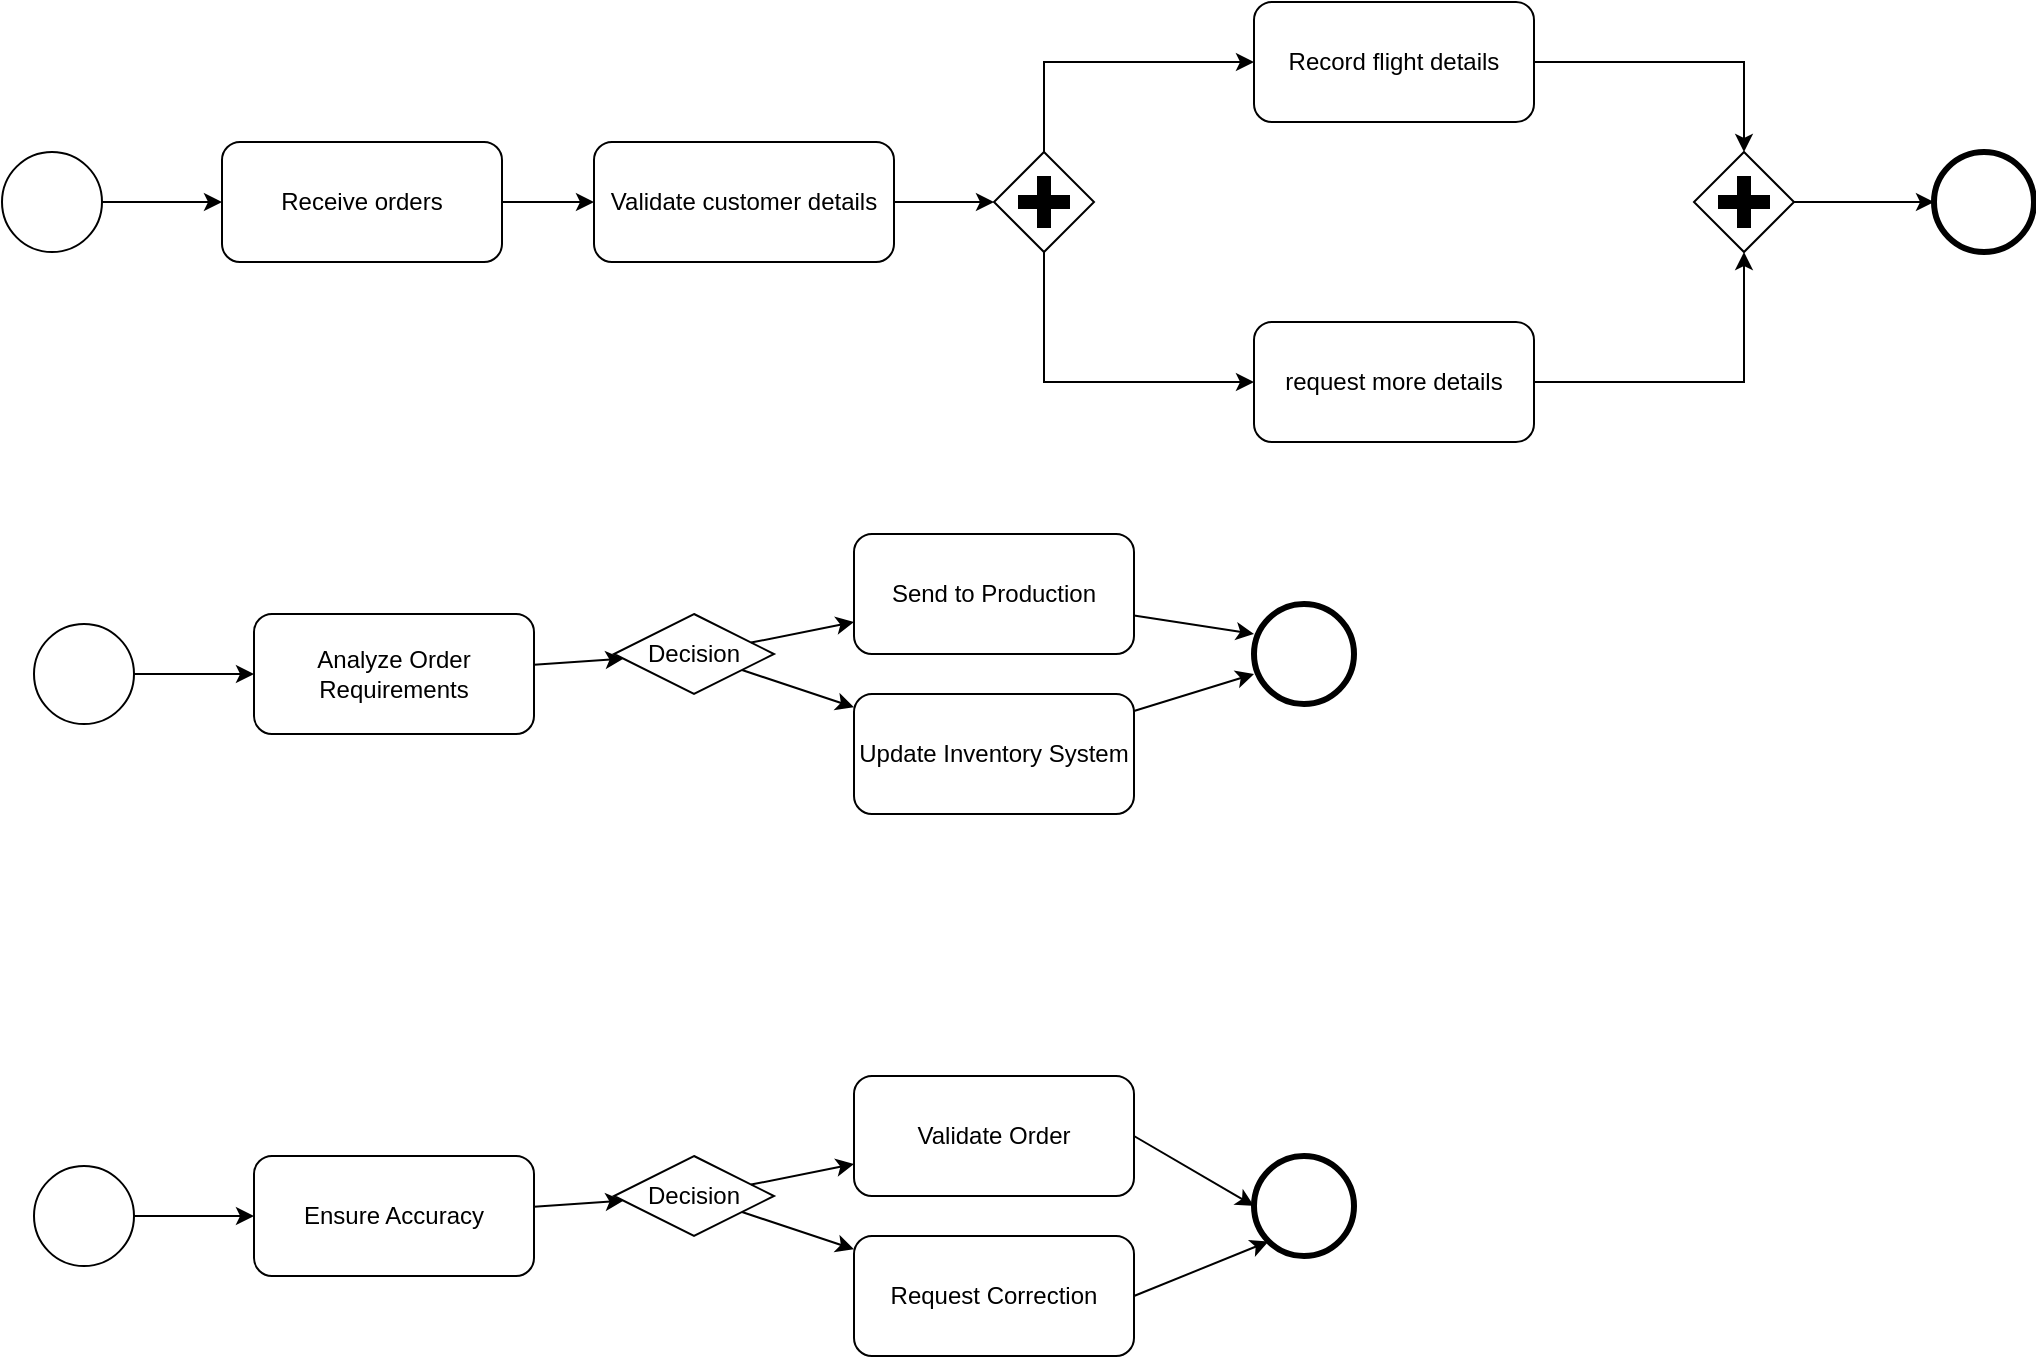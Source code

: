 <mxfile version="25.0.3">
  <diagram name="Order Processing BPMN" id="rd7N2ADgP0BqzEK0l8f2">
    <mxGraphModel dx="1221" dy="725" grid="1" gridSize="10" guides="1" tooltips="1" connect="1" arrows="1" fold="1" page="1" pageScale="1" pageWidth="827" pageHeight="1169" math="0" shadow="0">
      <root>
        <mxCell id="0" />
        <mxCell id="1" parent="0" />
        <mxCell id="YpoTtZVR7BKUe61PlGft-35" value="Receive orders" style="rounded=1;whiteSpace=wrap;html=1;" vertex="1" parent="1">
          <mxGeometry x="204" y="100" width="140" height="60" as="geometry" />
        </mxCell>
        <mxCell id="YpoTtZVR7BKUe61PlGft-36" value="Validate customer details" style="rounded=1;whiteSpace=wrap;html=1;" vertex="1" parent="1">
          <mxGeometry x="390" y="100" width="150" height="60" as="geometry" />
        </mxCell>
        <mxCell id="YpoTtZVR7BKUe61PlGft-38" value="Record flight details" style="rounded=1;whiteSpace=wrap;html=1;" vertex="1" parent="1">
          <mxGeometry x="720" y="30" width="140" height="60" as="geometry" />
        </mxCell>
        <mxCell id="YpoTtZVR7BKUe61PlGft-39" value="request more details" style="rounded=1;whiteSpace=wrap;html=1;" vertex="1" parent="1">
          <mxGeometry x="720" y="190" width="140" height="60" as="geometry" />
        </mxCell>
        <mxCell id="YpoTtZVR7BKUe61PlGft-42" edge="1" parent="1" source="YpoTtZVR7BKUe61PlGft-35" target="YpoTtZVR7BKUe61PlGft-36">
          <mxGeometry relative="1" as="geometry" />
        </mxCell>
        <mxCell id="YpoTtZVR7BKUe61PlGft-43" style="entryX=0;entryY=0.5;entryDx=0;entryDy=0;entryPerimeter=0;" edge="1" parent="1" source="YpoTtZVR7BKUe61PlGft-36" target="YpoTtZVR7BKUe61PlGft-84">
          <mxGeometry relative="1" as="geometry">
            <mxPoint x="584.571" y="122.286" as="targetPoint" />
          </mxGeometry>
        </mxCell>
        <mxCell id="YpoTtZVR7BKUe61PlGft-48" value="Analyze Order Requirements" style="rounded=1;whiteSpace=wrap;html=1;" vertex="1" parent="1">
          <mxGeometry x="220" y="336" width="140" height="60" as="geometry" />
        </mxCell>
        <mxCell id="YpoTtZVR7BKUe61PlGft-49" value="Decision" style="rhombus;whiteSpace=wrap;html=1;" vertex="1" parent="1">
          <mxGeometry x="400" y="336" width="80" height="40" as="geometry" />
        </mxCell>
        <mxCell id="YpoTtZVR7BKUe61PlGft-50" value="Send to Production" style="rounded=1;whiteSpace=wrap;html=1;" vertex="1" parent="1">
          <mxGeometry x="520" y="296" width="140" height="60" as="geometry" />
        </mxCell>
        <mxCell id="YpoTtZVR7BKUe61PlGft-51" value="Update Inventory System" style="rounded=1;whiteSpace=wrap;html=1;" vertex="1" parent="1">
          <mxGeometry x="520" y="376" width="140" height="60" as="geometry" />
        </mxCell>
        <mxCell id="YpoTtZVR7BKUe61PlGft-54" edge="1" parent="1" source="YpoTtZVR7BKUe61PlGft-48" target="YpoTtZVR7BKUe61PlGft-49">
          <mxGeometry relative="1" as="geometry" />
        </mxCell>
        <mxCell id="YpoTtZVR7BKUe61PlGft-55" edge="1" parent="1" source="YpoTtZVR7BKUe61PlGft-49" target="YpoTtZVR7BKUe61PlGft-50">
          <mxGeometry relative="1" as="geometry" />
        </mxCell>
        <mxCell id="YpoTtZVR7BKUe61PlGft-56" edge="1" parent="1" source="YpoTtZVR7BKUe61PlGft-49" target="YpoTtZVR7BKUe61PlGft-51">
          <mxGeometry relative="1" as="geometry" />
        </mxCell>
        <mxCell id="YpoTtZVR7BKUe61PlGft-57" edge="1" parent="1" source="YpoTtZVR7BKUe61PlGft-50">
          <mxGeometry relative="1" as="geometry">
            <mxPoint x="720" y="346" as="targetPoint" />
          </mxGeometry>
        </mxCell>
        <mxCell id="YpoTtZVR7BKUe61PlGft-58" edge="1" parent="1" source="YpoTtZVR7BKUe61PlGft-51">
          <mxGeometry relative="1" as="geometry">
            <mxPoint x="720" y="366" as="targetPoint" />
          </mxGeometry>
        </mxCell>
        <mxCell id="YpoTtZVR7BKUe61PlGft-60" value="Ensure Accuracy" style="rounded=1;whiteSpace=wrap;html=1;" vertex="1" parent="1">
          <mxGeometry x="220" y="607" width="140" height="60" as="geometry" />
        </mxCell>
        <mxCell id="YpoTtZVR7BKUe61PlGft-61" value="Decision" style="rhombus;whiteSpace=wrap;html=1;" vertex="1" parent="1">
          <mxGeometry x="400" y="607" width="80" height="40" as="geometry" />
        </mxCell>
        <mxCell id="YpoTtZVR7BKUe61PlGft-62" value="Validate Order" style="rounded=1;whiteSpace=wrap;html=1;" vertex="1" parent="1">
          <mxGeometry x="520" y="567" width="140" height="60" as="geometry" />
        </mxCell>
        <mxCell id="YpoTtZVR7BKUe61PlGft-63" value="Request Correction" style="rounded=1;whiteSpace=wrap;html=1;" vertex="1" parent="1">
          <mxGeometry x="520" y="647" width="140" height="60" as="geometry" />
        </mxCell>
        <mxCell id="YpoTtZVR7BKUe61PlGft-66" edge="1" parent="1" source="YpoTtZVR7BKUe61PlGft-60" target="YpoTtZVR7BKUe61PlGft-61">
          <mxGeometry relative="1" as="geometry" />
        </mxCell>
        <mxCell id="YpoTtZVR7BKUe61PlGft-67" edge="1" parent="1" source="YpoTtZVR7BKUe61PlGft-61" target="YpoTtZVR7BKUe61PlGft-62">
          <mxGeometry relative="1" as="geometry" />
        </mxCell>
        <mxCell id="YpoTtZVR7BKUe61PlGft-68" edge="1" parent="1" source="YpoTtZVR7BKUe61PlGft-61" target="YpoTtZVR7BKUe61PlGft-63">
          <mxGeometry relative="1" as="geometry" />
        </mxCell>
        <mxCell id="YpoTtZVR7BKUe61PlGft-69" style="entryX=0;entryY=0.5;entryDx=0;entryDy=0;entryPerimeter=0;exitX=1;exitY=0.5;exitDx=0;exitDy=0;" edge="1" parent="1" source="YpoTtZVR7BKUe61PlGft-62" target="YpoTtZVR7BKUe61PlGft-81">
          <mxGeometry relative="1" as="geometry">
            <mxPoint x="683.682" y="618.619" as="targetPoint" />
          </mxGeometry>
        </mxCell>
        <mxCell id="YpoTtZVR7BKUe61PlGft-70" style="exitX=1;exitY=0.5;exitDx=0;exitDy=0;entryX=0.145;entryY=0.855;entryDx=0;entryDy=0;entryPerimeter=0;" edge="1" parent="1" source="YpoTtZVR7BKUe61PlGft-63" target="YpoTtZVR7BKUe61PlGft-81">
          <mxGeometry relative="1" as="geometry">
            <mxPoint x="688.295" y="639.194" as="targetPoint" />
          </mxGeometry>
        </mxCell>
        <mxCell id="YpoTtZVR7BKUe61PlGft-75" style="edgeStyle=orthogonalEdgeStyle;rounded=0;orthogonalLoop=1;jettySize=auto;html=1;entryX=0;entryY=0.5;entryDx=0;entryDy=0;" edge="1" parent="1" source="YpoTtZVR7BKUe61PlGft-71" target="YpoTtZVR7BKUe61PlGft-35">
          <mxGeometry relative="1" as="geometry" />
        </mxCell>
        <mxCell id="YpoTtZVR7BKUe61PlGft-71" value="" style="points=[[0.145,0.145,0],[0.5,0,0],[0.855,0.145,0],[1,0.5,0],[0.855,0.855,0],[0.5,1,0],[0.145,0.855,0],[0,0.5,0]];shape=mxgraph.bpmn.event;html=1;verticalLabelPosition=bottom;labelBackgroundColor=#ffffff;verticalAlign=top;align=center;perimeter=ellipsePerimeter;outlineConnect=0;aspect=fixed;outline=standard;symbol=general;" vertex="1" parent="1">
          <mxGeometry x="94" y="105" width="50" height="50" as="geometry" />
        </mxCell>
        <mxCell id="YpoTtZVR7BKUe61PlGft-72" value="" style="points=[[0.145,0.145,0],[0.5,0,0],[0.855,0.145,0],[1,0.5,0],[0.855,0.855,0],[0.5,1,0],[0.145,0.855,0],[0,0.5,0]];shape=mxgraph.bpmn.event;html=1;verticalLabelPosition=bottom;labelBackgroundColor=#ffffff;verticalAlign=top;align=center;perimeter=ellipsePerimeter;outlineConnect=0;aspect=fixed;outline=end;symbol=terminate2;" vertex="1" parent="1">
          <mxGeometry x="1060" y="105" width="50" height="50" as="geometry" />
        </mxCell>
        <mxCell id="YpoTtZVR7BKUe61PlGft-76" style="edgeStyle=orthogonalEdgeStyle;rounded=0;orthogonalLoop=1;jettySize=auto;html=1;entryX=0;entryY=0.5;entryDx=0;entryDy=0;" edge="1" parent="1" source="YpoTtZVR7BKUe61PlGft-77">
          <mxGeometry relative="1" as="geometry">
            <mxPoint x="220" y="366" as="targetPoint" />
          </mxGeometry>
        </mxCell>
        <mxCell id="YpoTtZVR7BKUe61PlGft-77" value="" style="points=[[0.145,0.145,0],[0.5,0,0],[0.855,0.145,0],[1,0.5,0],[0.855,0.855,0],[0.5,1,0],[0.145,0.855,0],[0,0.5,0]];shape=mxgraph.bpmn.event;html=1;verticalLabelPosition=bottom;labelBackgroundColor=#ffffff;verticalAlign=top;align=center;perimeter=ellipsePerimeter;outlineConnect=0;aspect=fixed;outline=standard;symbol=general;" vertex="1" parent="1">
          <mxGeometry x="110" y="341" width="50" height="50" as="geometry" />
        </mxCell>
        <mxCell id="YpoTtZVR7BKUe61PlGft-78" style="edgeStyle=orthogonalEdgeStyle;rounded=0;orthogonalLoop=1;jettySize=auto;html=1;entryX=0;entryY=0.5;entryDx=0;entryDy=0;" edge="1" parent="1" source="YpoTtZVR7BKUe61PlGft-79">
          <mxGeometry relative="1" as="geometry">
            <mxPoint x="220" y="637" as="targetPoint" />
          </mxGeometry>
        </mxCell>
        <mxCell id="YpoTtZVR7BKUe61PlGft-79" value="" style="points=[[0.145,0.145,0],[0.5,0,0],[0.855,0.145,0],[1,0.5,0],[0.855,0.855,0],[0.5,1,0],[0.145,0.855,0],[0,0.5,0]];shape=mxgraph.bpmn.event;html=1;verticalLabelPosition=bottom;labelBackgroundColor=#ffffff;verticalAlign=top;align=center;perimeter=ellipsePerimeter;outlineConnect=0;aspect=fixed;outline=standard;symbol=general;" vertex="1" parent="1">
          <mxGeometry x="110" y="612" width="50" height="50" as="geometry" />
        </mxCell>
        <mxCell id="YpoTtZVR7BKUe61PlGft-80" value="" style="points=[[0.145,0.145,0],[0.5,0,0],[0.855,0.145,0],[1,0.5,0],[0.855,0.855,0],[0.5,1,0],[0.145,0.855,0],[0,0.5,0]];shape=mxgraph.bpmn.event;html=1;verticalLabelPosition=bottom;labelBackgroundColor=#ffffff;verticalAlign=top;align=center;perimeter=ellipsePerimeter;outlineConnect=0;aspect=fixed;outline=end;symbol=terminate2;" vertex="1" parent="1">
          <mxGeometry x="720" y="331" width="50" height="50" as="geometry" />
        </mxCell>
        <mxCell id="YpoTtZVR7BKUe61PlGft-81" value="" style="points=[[0.145,0.145,0],[0.5,0,0],[0.855,0.145,0],[1,0.5,0],[0.855,0.855,0],[0.5,1,0],[0.145,0.855,0],[0,0.5,0]];shape=mxgraph.bpmn.event;html=1;verticalLabelPosition=bottom;labelBackgroundColor=#ffffff;verticalAlign=top;align=center;perimeter=ellipsePerimeter;outlineConnect=0;aspect=fixed;outline=end;symbol=terminate2;" vertex="1" parent="1">
          <mxGeometry x="720" y="607" width="50" height="50" as="geometry" />
        </mxCell>
        <mxCell id="YpoTtZVR7BKUe61PlGft-85" style="edgeStyle=orthogonalEdgeStyle;rounded=0;orthogonalLoop=1;jettySize=auto;html=1;entryX=0;entryY=0.5;entryDx=0;entryDy=0;exitX=0.5;exitY=0;exitDx=0;exitDy=0;exitPerimeter=0;" edge="1" parent="1" source="YpoTtZVR7BKUe61PlGft-84" target="YpoTtZVR7BKUe61PlGft-38">
          <mxGeometry relative="1" as="geometry" />
        </mxCell>
        <mxCell id="YpoTtZVR7BKUe61PlGft-86" style="edgeStyle=orthogonalEdgeStyle;rounded=0;orthogonalLoop=1;jettySize=auto;html=1;entryX=0;entryY=0.5;entryDx=0;entryDy=0;exitX=0.5;exitY=1;exitDx=0;exitDy=0;exitPerimeter=0;" edge="1" parent="1" source="YpoTtZVR7BKUe61PlGft-84" target="YpoTtZVR7BKUe61PlGft-39">
          <mxGeometry relative="1" as="geometry" />
        </mxCell>
        <mxCell id="YpoTtZVR7BKUe61PlGft-84" value="" style="points=[[0.25,0.25,0],[0.5,0,0],[0.75,0.25,0],[1,0.5,0],[0.75,0.75,0],[0.5,1,0],[0.25,0.75,0],[0,0.5,0]];shape=mxgraph.bpmn.gateway2;html=1;verticalLabelPosition=bottom;labelBackgroundColor=#ffffff;verticalAlign=top;align=center;perimeter=rhombusPerimeter;outlineConnect=0;outline=none;symbol=none;gwType=parallel;" vertex="1" parent="1">
          <mxGeometry x="590" y="105" width="50" height="50" as="geometry" />
        </mxCell>
        <mxCell id="YpoTtZVR7BKUe61PlGft-90" value="" style="edgeStyle=orthogonalEdgeStyle;rounded=0;orthogonalLoop=1;jettySize=auto;html=1;" edge="1" parent="1" source="YpoTtZVR7BKUe61PlGft-87" target="YpoTtZVR7BKUe61PlGft-72">
          <mxGeometry relative="1" as="geometry" />
        </mxCell>
        <mxCell id="YpoTtZVR7BKUe61PlGft-87" value="" style="points=[[0.25,0.25,0],[0.5,0,0],[0.75,0.25,0],[1,0.5,0],[0.75,0.75,0],[0.5,1,0],[0.25,0.75,0],[0,0.5,0]];shape=mxgraph.bpmn.gateway2;html=1;verticalLabelPosition=bottom;labelBackgroundColor=#ffffff;verticalAlign=top;align=center;perimeter=rhombusPerimeter;outlineConnect=0;outline=none;symbol=none;gwType=parallel;" vertex="1" parent="1">
          <mxGeometry x="940" y="105" width="50" height="50" as="geometry" />
        </mxCell>
        <mxCell id="YpoTtZVR7BKUe61PlGft-88" style="edgeStyle=orthogonalEdgeStyle;rounded=0;orthogonalLoop=1;jettySize=auto;html=1;entryX=0.5;entryY=0;entryDx=0;entryDy=0;entryPerimeter=0;" edge="1" parent="1" source="YpoTtZVR7BKUe61PlGft-38" target="YpoTtZVR7BKUe61PlGft-87">
          <mxGeometry relative="1" as="geometry" />
        </mxCell>
        <mxCell id="YpoTtZVR7BKUe61PlGft-89" style="edgeStyle=orthogonalEdgeStyle;rounded=0;orthogonalLoop=1;jettySize=auto;html=1;entryX=0.5;entryY=1;entryDx=0;entryDy=0;entryPerimeter=0;" edge="1" parent="1" source="YpoTtZVR7BKUe61PlGft-39" target="YpoTtZVR7BKUe61PlGft-87">
          <mxGeometry relative="1" as="geometry" />
        </mxCell>
      </root>
    </mxGraphModel>
  </diagram>
</mxfile>
